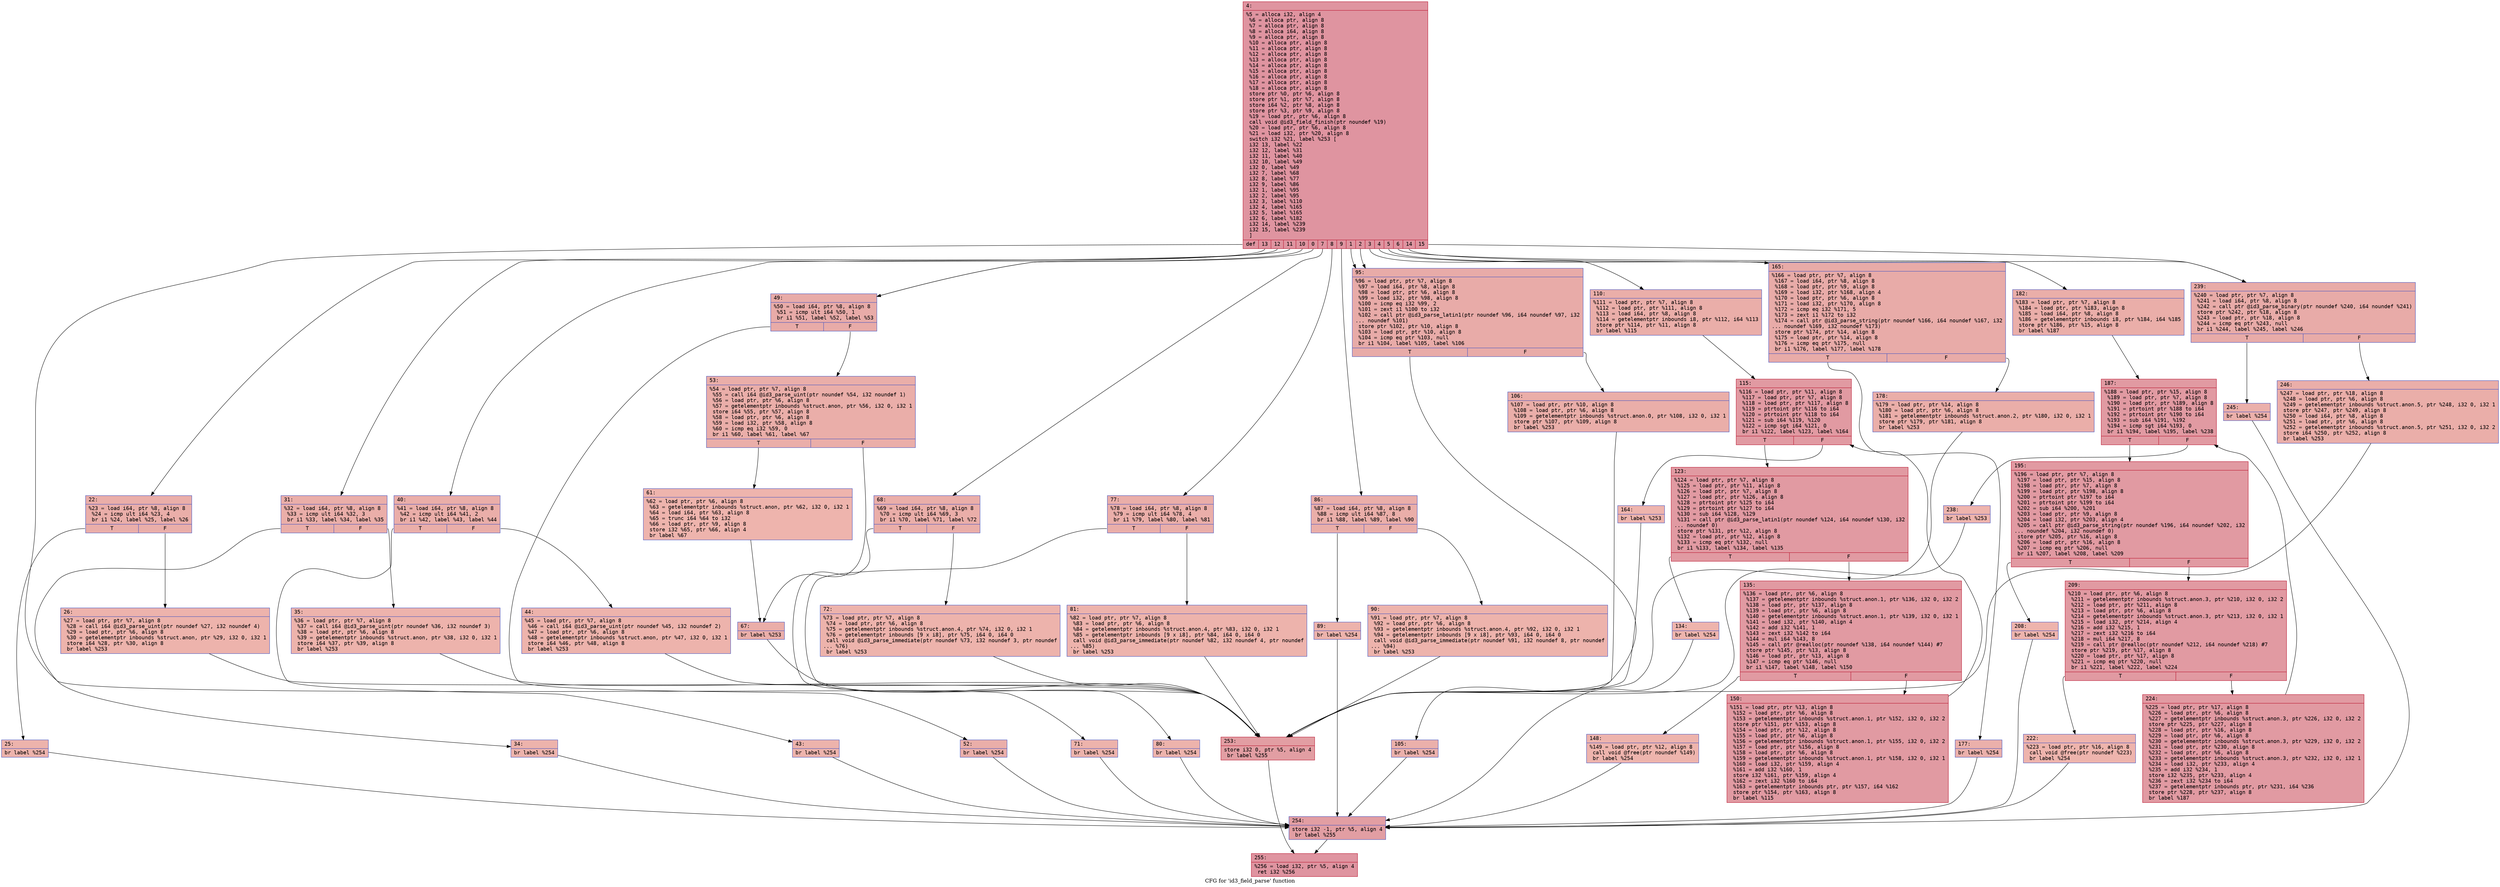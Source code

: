 digraph "CFG for 'id3_field_parse' function" {
	label="CFG for 'id3_field_parse' function";

	Node0x600001e570c0 [shape=record,color="#b70d28ff", style=filled, fillcolor="#b70d2870" fontname="Courier",label="{4:\l|  %5 = alloca i32, align 4\l  %6 = alloca ptr, align 8\l  %7 = alloca ptr, align 8\l  %8 = alloca i64, align 8\l  %9 = alloca ptr, align 8\l  %10 = alloca ptr, align 8\l  %11 = alloca ptr, align 8\l  %12 = alloca ptr, align 8\l  %13 = alloca ptr, align 8\l  %14 = alloca ptr, align 8\l  %15 = alloca ptr, align 8\l  %16 = alloca ptr, align 8\l  %17 = alloca ptr, align 8\l  %18 = alloca ptr, align 8\l  store ptr %0, ptr %6, align 8\l  store ptr %1, ptr %7, align 8\l  store i64 %2, ptr %8, align 8\l  store ptr %3, ptr %9, align 8\l  %19 = load ptr, ptr %6, align 8\l  call void @id3_field_finish(ptr noundef %19)\l  %20 = load ptr, ptr %6, align 8\l  %21 = load i32, ptr %20, align 8\l  switch i32 %21, label %253 [\l    i32 13, label %22\l    i32 12, label %31\l    i32 11, label %40\l    i32 10, label %49\l    i32 0, label %49\l    i32 7, label %68\l    i32 8, label %77\l    i32 9, label %86\l    i32 1, label %95\l    i32 2, label %95\l    i32 3, label %110\l    i32 4, label %165\l    i32 5, label %165\l    i32 6, label %182\l    i32 14, label %239\l    i32 15, label %239\l  ]\l|{<s0>def|<s1>13|<s2>12|<s3>11|<s4>10|<s5>0|<s6>7|<s7>8|<s8>9|<s9>1|<s10>2|<s11>3|<s12>4|<s13>5|<s14>6|<s15>14|<s16>15}}"];
	Node0x600001e570c0:s0 -> Node0x600001e50050[tooltip="4 -> 253\nProbability 5.88%" ];
	Node0x600001e570c0:s1 -> Node0x600001e57110[tooltip="4 -> 22\nProbability 5.88%" ];
	Node0x600001e570c0:s2 -> Node0x600001e57200[tooltip="4 -> 31\nProbability 5.88%" ];
	Node0x600001e570c0:s3 -> Node0x600001e572f0[tooltip="4 -> 40\nProbability 5.88%" ];
	Node0x600001e570c0:s4 -> Node0x600001e573e0[tooltip="4 -> 49\nProbability 11.76%" ];
	Node0x600001e570c0:s5 -> Node0x600001e573e0[tooltip="4 -> 49\nProbability 11.76%" ];
	Node0x600001e570c0:s6 -> Node0x600001e57570[tooltip="4 -> 68\nProbability 5.88%" ];
	Node0x600001e570c0:s7 -> Node0x600001e57660[tooltip="4 -> 77\nProbability 5.88%" ];
	Node0x600001e570c0:s8 -> Node0x600001e57750[tooltip="4 -> 86\nProbability 5.88%" ];
	Node0x600001e570c0:s9 -> Node0x600001e57840[tooltip="4 -> 95\nProbability 11.76%" ];
	Node0x600001e570c0:s10 -> Node0x600001e57840[tooltip="4 -> 95\nProbability 11.76%" ];
	Node0x600001e570c0:s11 -> Node0x600001e57930[tooltip="4 -> 110\nProbability 5.88%" ];
	Node0x600001e570c0:s12 -> Node0x600001e57bb0[tooltip="4 -> 165\nProbability 11.76%" ];
	Node0x600001e570c0:s13 -> Node0x600001e57bb0[tooltip="4 -> 165\nProbability 11.76%" ];
	Node0x600001e570c0:s14 -> Node0x600001e57ca0[tooltip="4 -> 182\nProbability 5.88%" ];
	Node0x600001e570c0:s15 -> Node0x600001e57f20[tooltip="4 -> 239\nProbability 11.76%" ];
	Node0x600001e570c0:s16 -> Node0x600001e57f20[tooltip="4 -> 239\nProbability 11.76%" ];
	Node0x600001e57110 [shape=record,color="#3d50c3ff", style=filled, fillcolor="#d0473d70" fontname="Courier",label="{22:\l|  %23 = load i64, ptr %8, align 8\l  %24 = icmp ult i64 %23, 4\l  br i1 %24, label %25, label %26\l|{<s0>T|<s1>F}}"];
	Node0x600001e57110:s0 -> Node0x600001e57160[tooltip="22 -> 25\nProbability 50.00%" ];
	Node0x600001e57110:s1 -> Node0x600001e571b0[tooltip="22 -> 26\nProbability 50.00%" ];
	Node0x600001e57160 [shape=record,color="#3d50c3ff", style=filled, fillcolor="#d6524470" fontname="Courier",label="{25:\l|  br label %254\l}"];
	Node0x600001e57160 -> Node0x600001e500a0[tooltip="25 -> 254\nProbability 100.00%" ];
	Node0x600001e571b0 [shape=record,color="#3d50c3ff", style=filled, fillcolor="#d6524470" fontname="Courier",label="{26:\l|  %27 = load ptr, ptr %7, align 8\l  %28 = call i64 @id3_parse_uint(ptr noundef %27, i32 noundef 4)\l  %29 = load ptr, ptr %6, align 8\l  %30 = getelementptr inbounds %struct.anon, ptr %29, i32 0, i32 1\l  store i64 %28, ptr %30, align 8\l  br label %253\l}"];
	Node0x600001e571b0 -> Node0x600001e50050[tooltip="26 -> 253\nProbability 100.00%" ];
	Node0x600001e57200 [shape=record,color="#3d50c3ff", style=filled, fillcolor="#d0473d70" fontname="Courier",label="{31:\l|  %32 = load i64, ptr %8, align 8\l  %33 = icmp ult i64 %32, 3\l  br i1 %33, label %34, label %35\l|{<s0>T|<s1>F}}"];
	Node0x600001e57200:s0 -> Node0x600001e57250[tooltip="31 -> 34\nProbability 50.00%" ];
	Node0x600001e57200:s1 -> Node0x600001e572a0[tooltip="31 -> 35\nProbability 50.00%" ];
	Node0x600001e57250 [shape=record,color="#3d50c3ff", style=filled, fillcolor="#d6524470" fontname="Courier",label="{34:\l|  br label %254\l}"];
	Node0x600001e57250 -> Node0x600001e500a0[tooltip="34 -> 254\nProbability 100.00%" ];
	Node0x600001e572a0 [shape=record,color="#3d50c3ff", style=filled, fillcolor="#d6524470" fontname="Courier",label="{35:\l|  %36 = load ptr, ptr %7, align 8\l  %37 = call i64 @id3_parse_uint(ptr noundef %36, i32 noundef 3)\l  %38 = load ptr, ptr %6, align 8\l  %39 = getelementptr inbounds %struct.anon, ptr %38, i32 0, i32 1\l  store i64 %37, ptr %39, align 8\l  br label %253\l}"];
	Node0x600001e572a0 -> Node0x600001e50050[tooltip="35 -> 253\nProbability 100.00%" ];
	Node0x600001e572f0 [shape=record,color="#3d50c3ff", style=filled, fillcolor="#d0473d70" fontname="Courier",label="{40:\l|  %41 = load i64, ptr %8, align 8\l  %42 = icmp ult i64 %41, 2\l  br i1 %42, label %43, label %44\l|{<s0>T|<s1>F}}"];
	Node0x600001e572f0:s0 -> Node0x600001e57340[tooltip="40 -> 43\nProbability 50.00%" ];
	Node0x600001e572f0:s1 -> Node0x600001e57390[tooltip="40 -> 44\nProbability 50.00%" ];
	Node0x600001e57340 [shape=record,color="#3d50c3ff", style=filled, fillcolor="#d6524470" fontname="Courier",label="{43:\l|  br label %254\l}"];
	Node0x600001e57340 -> Node0x600001e500a0[tooltip="43 -> 254\nProbability 100.00%" ];
	Node0x600001e57390 [shape=record,color="#3d50c3ff", style=filled, fillcolor="#d6524470" fontname="Courier",label="{44:\l|  %45 = load ptr, ptr %7, align 8\l  %46 = call i64 @id3_parse_uint(ptr noundef %45, i32 noundef 2)\l  %47 = load ptr, ptr %6, align 8\l  %48 = getelementptr inbounds %struct.anon, ptr %47, i32 0, i32 1\l  store i64 %46, ptr %48, align 8\l  br label %253\l}"];
	Node0x600001e57390 -> Node0x600001e50050[tooltip="44 -> 253\nProbability 100.00%" ];
	Node0x600001e573e0 [shape=record,color="#3d50c3ff", style=filled, fillcolor="#cc403a70" fontname="Courier",label="{49:\l|  %50 = load i64, ptr %8, align 8\l  %51 = icmp ult i64 %50, 1\l  br i1 %51, label %52, label %53\l|{<s0>T|<s1>F}}"];
	Node0x600001e573e0:s0 -> Node0x600001e57430[tooltip="49 -> 52\nProbability 50.00%" ];
	Node0x600001e573e0:s1 -> Node0x600001e57480[tooltip="49 -> 53\nProbability 50.00%" ];
	Node0x600001e57430 [shape=record,color="#3d50c3ff", style=filled, fillcolor="#d0473d70" fontname="Courier",label="{52:\l|  br label %254\l}"];
	Node0x600001e57430 -> Node0x600001e500a0[tooltip="52 -> 254\nProbability 100.00%" ];
	Node0x600001e57480 [shape=record,color="#3d50c3ff", style=filled, fillcolor="#d0473d70" fontname="Courier",label="{53:\l|  %54 = load ptr, ptr %7, align 8\l  %55 = call i64 @id3_parse_uint(ptr noundef %54, i32 noundef 1)\l  %56 = load ptr, ptr %6, align 8\l  %57 = getelementptr inbounds %struct.anon, ptr %56, i32 0, i32 1\l  store i64 %55, ptr %57, align 8\l  %58 = load ptr, ptr %6, align 8\l  %59 = load i32, ptr %58, align 8\l  %60 = icmp eq i32 %59, 0\l  br i1 %60, label %61, label %67\l|{<s0>T|<s1>F}}"];
	Node0x600001e57480:s0 -> Node0x600001e574d0[tooltip="53 -> 61\nProbability 37.50%" ];
	Node0x600001e57480:s1 -> Node0x600001e57520[tooltip="53 -> 67\nProbability 62.50%" ];
	Node0x600001e574d0 [shape=record,color="#3d50c3ff", style=filled, fillcolor="#d8564670" fontname="Courier",label="{61:\l|  %62 = load ptr, ptr %6, align 8\l  %63 = getelementptr inbounds %struct.anon, ptr %62, i32 0, i32 1\l  %64 = load i64, ptr %63, align 8\l  %65 = trunc i64 %64 to i32\l  %66 = load ptr, ptr %9, align 8\l  store i32 %65, ptr %66, align 4\l  br label %67\l}"];
	Node0x600001e574d0 -> Node0x600001e57520[tooltip="61 -> 67\nProbability 100.00%" ];
	Node0x600001e57520 [shape=record,color="#3d50c3ff", style=filled, fillcolor="#d0473d70" fontname="Courier",label="{67:\l|  br label %253\l}"];
	Node0x600001e57520 -> Node0x600001e50050[tooltip="67 -> 253\nProbability 100.00%" ];
	Node0x600001e57570 [shape=record,color="#3d50c3ff", style=filled, fillcolor="#d0473d70" fontname="Courier",label="{68:\l|  %69 = load i64, ptr %8, align 8\l  %70 = icmp ult i64 %69, 3\l  br i1 %70, label %71, label %72\l|{<s0>T|<s1>F}}"];
	Node0x600001e57570:s0 -> Node0x600001e575c0[tooltip="68 -> 71\nProbability 50.00%" ];
	Node0x600001e57570:s1 -> Node0x600001e57610[tooltip="68 -> 72\nProbability 50.00%" ];
	Node0x600001e575c0 [shape=record,color="#3d50c3ff", style=filled, fillcolor="#d6524470" fontname="Courier",label="{71:\l|  br label %254\l}"];
	Node0x600001e575c0 -> Node0x600001e500a0[tooltip="71 -> 254\nProbability 100.00%" ];
	Node0x600001e57610 [shape=record,color="#3d50c3ff", style=filled, fillcolor="#d6524470" fontname="Courier",label="{72:\l|  %73 = load ptr, ptr %7, align 8\l  %74 = load ptr, ptr %6, align 8\l  %75 = getelementptr inbounds %struct.anon.4, ptr %74, i32 0, i32 1\l  %76 = getelementptr inbounds [9 x i8], ptr %75, i64 0, i64 0\l  call void @id3_parse_immediate(ptr noundef %73, i32 noundef 3, ptr noundef\l... %76)\l  br label %253\l}"];
	Node0x600001e57610 -> Node0x600001e50050[tooltip="72 -> 253\nProbability 100.00%" ];
	Node0x600001e57660 [shape=record,color="#3d50c3ff", style=filled, fillcolor="#d0473d70" fontname="Courier",label="{77:\l|  %78 = load i64, ptr %8, align 8\l  %79 = icmp ult i64 %78, 4\l  br i1 %79, label %80, label %81\l|{<s0>T|<s1>F}}"];
	Node0x600001e57660:s0 -> Node0x600001e576b0[tooltip="77 -> 80\nProbability 50.00%" ];
	Node0x600001e57660:s1 -> Node0x600001e57700[tooltip="77 -> 81\nProbability 50.00%" ];
	Node0x600001e576b0 [shape=record,color="#3d50c3ff", style=filled, fillcolor="#d6524470" fontname="Courier",label="{80:\l|  br label %254\l}"];
	Node0x600001e576b0 -> Node0x600001e500a0[tooltip="80 -> 254\nProbability 100.00%" ];
	Node0x600001e57700 [shape=record,color="#3d50c3ff", style=filled, fillcolor="#d6524470" fontname="Courier",label="{81:\l|  %82 = load ptr, ptr %7, align 8\l  %83 = load ptr, ptr %6, align 8\l  %84 = getelementptr inbounds %struct.anon.4, ptr %83, i32 0, i32 1\l  %85 = getelementptr inbounds [9 x i8], ptr %84, i64 0, i64 0\l  call void @id3_parse_immediate(ptr noundef %82, i32 noundef 4, ptr noundef\l... %85)\l  br label %253\l}"];
	Node0x600001e57700 -> Node0x600001e50050[tooltip="81 -> 253\nProbability 100.00%" ];
	Node0x600001e57750 [shape=record,color="#3d50c3ff", style=filled, fillcolor="#d0473d70" fontname="Courier",label="{86:\l|  %87 = load i64, ptr %8, align 8\l  %88 = icmp ult i64 %87, 8\l  br i1 %88, label %89, label %90\l|{<s0>T|<s1>F}}"];
	Node0x600001e57750:s0 -> Node0x600001e577a0[tooltip="86 -> 89\nProbability 50.00%" ];
	Node0x600001e57750:s1 -> Node0x600001e577f0[tooltip="86 -> 90\nProbability 50.00%" ];
	Node0x600001e577a0 [shape=record,color="#3d50c3ff", style=filled, fillcolor="#d6524470" fontname="Courier",label="{89:\l|  br label %254\l}"];
	Node0x600001e577a0 -> Node0x600001e500a0[tooltip="89 -> 254\nProbability 100.00%" ];
	Node0x600001e577f0 [shape=record,color="#3d50c3ff", style=filled, fillcolor="#d6524470" fontname="Courier",label="{90:\l|  %91 = load ptr, ptr %7, align 8\l  %92 = load ptr, ptr %6, align 8\l  %93 = getelementptr inbounds %struct.anon.4, ptr %92, i32 0, i32 1\l  %94 = getelementptr inbounds [9 x i8], ptr %93, i64 0, i64 0\l  call void @id3_parse_immediate(ptr noundef %91, i32 noundef 8, ptr noundef\l... %94)\l  br label %253\l}"];
	Node0x600001e577f0 -> Node0x600001e50050[tooltip="90 -> 253\nProbability 100.00%" ];
	Node0x600001e57840 [shape=record,color="#3d50c3ff", style=filled, fillcolor="#cc403a70" fontname="Courier",label="{95:\l|  %96 = load ptr, ptr %7, align 8\l  %97 = load i64, ptr %8, align 8\l  %98 = load ptr, ptr %6, align 8\l  %99 = load i32, ptr %98, align 8\l  %100 = icmp eq i32 %99, 2\l  %101 = zext i1 %100 to i32\l  %102 = call ptr @id3_parse_latin1(ptr noundef %96, i64 noundef %97, i32\l... noundef %101)\l  store ptr %102, ptr %10, align 8\l  %103 = load ptr, ptr %10, align 8\l  %104 = icmp eq ptr %103, null\l  br i1 %104, label %105, label %106\l|{<s0>T|<s1>F}}"];
	Node0x600001e57840:s0 -> Node0x600001e57890[tooltip="95 -> 105\nProbability 37.50%" ];
	Node0x600001e57840:s1 -> Node0x600001e578e0[tooltip="95 -> 106\nProbability 62.50%" ];
	Node0x600001e57890 [shape=record,color="#3d50c3ff", style=filled, fillcolor="#d24b4070" fontname="Courier",label="{105:\l|  br label %254\l}"];
	Node0x600001e57890 -> Node0x600001e500a0[tooltip="105 -> 254\nProbability 100.00%" ];
	Node0x600001e578e0 [shape=record,color="#3d50c3ff", style=filled, fillcolor="#d0473d70" fontname="Courier",label="{106:\l|  %107 = load ptr, ptr %10, align 8\l  %108 = load ptr, ptr %6, align 8\l  %109 = getelementptr inbounds %struct.anon.0, ptr %108, i32 0, i32 1\l  store ptr %107, ptr %109, align 8\l  br label %253\l}"];
	Node0x600001e578e0 -> Node0x600001e50050[tooltip="106 -> 253\nProbability 100.00%" ];
	Node0x600001e57930 [shape=record,color="#3d50c3ff", style=filled, fillcolor="#d0473d70" fontname="Courier",label="{110:\l|  %111 = load ptr, ptr %7, align 8\l  %112 = load ptr, ptr %111, align 8\l  %113 = load i64, ptr %8, align 8\l  %114 = getelementptr inbounds i8, ptr %112, i64 %113\l  store ptr %114, ptr %11, align 8\l  br label %115\l}"];
	Node0x600001e57930 -> Node0x600001e57980[tooltip="110 -> 115\nProbability 100.00%" ];
	Node0x600001e57980 [shape=record,color="#b70d28ff", style=filled, fillcolor="#bb1b2c70" fontname="Courier",label="{115:\l|  %116 = load ptr, ptr %11, align 8\l  %117 = load ptr, ptr %7, align 8\l  %118 = load ptr, ptr %117, align 8\l  %119 = ptrtoint ptr %116 to i64\l  %120 = ptrtoint ptr %118 to i64\l  %121 = sub i64 %119, %120\l  %122 = icmp sgt i64 %121, 0\l  br i1 %122, label %123, label %164\l|{<s0>T|<s1>F}}"];
	Node0x600001e57980:s0 -> Node0x600001e579d0[tooltip="115 -> 123\nProbability 96.88%" ];
	Node0x600001e57980:s1 -> Node0x600001e57b60[tooltip="115 -> 164\nProbability 3.12%" ];
	Node0x600001e579d0 [shape=record,color="#b70d28ff", style=filled, fillcolor="#bb1b2c70" fontname="Courier",label="{123:\l|  %124 = load ptr, ptr %7, align 8\l  %125 = load ptr, ptr %11, align 8\l  %126 = load ptr, ptr %7, align 8\l  %127 = load ptr, ptr %126, align 8\l  %128 = ptrtoint ptr %125 to i64\l  %129 = ptrtoint ptr %127 to i64\l  %130 = sub i64 %128, %129\l  %131 = call ptr @id3_parse_latin1(ptr noundef %124, i64 noundef %130, i32\l... noundef 0)\l  store ptr %131, ptr %12, align 8\l  %132 = load ptr, ptr %12, align 8\l  %133 = icmp eq ptr %132, null\l  br i1 %133, label %134, label %135\l|{<s0>T|<s1>F}}"];
	Node0x600001e579d0:s0 -> Node0x600001e57a20[tooltip="123 -> 134\nProbability 3.12%" ];
	Node0x600001e579d0:s1 -> Node0x600001e57a70[tooltip="123 -> 135\nProbability 96.88%" ];
	Node0x600001e57a20 [shape=record,color="#3d50c3ff", style=filled, fillcolor="#d8564670" fontname="Courier",label="{134:\l|  br label %254\l}"];
	Node0x600001e57a20 -> Node0x600001e500a0[tooltip="134 -> 254\nProbability 100.00%" ];
	Node0x600001e57a70 [shape=record,color="#b70d28ff", style=filled, fillcolor="#bb1b2c70" fontname="Courier",label="{135:\l|  %136 = load ptr, ptr %6, align 8\l  %137 = getelementptr inbounds %struct.anon.1, ptr %136, i32 0, i32 2\l  %138 = load ptr, ptr %137, align 8\l  %139 = load ptr, ptr %6, align 8\l  %140 = getelementptr inbounds %struct.anon.1, ptr %139, i32 0, i32 1\l  %141 = load i32, ptr %140, align 4\l  %142 = add i32 %141, 1\l  %143 = zext i32 %142 to i64\l  %144 = mul i64 %143, 8\l  %145 = call ptr @realloc(ptr noundef %138, i64 noundef %144) #7\l  store ptr %145, ptr %13, align 8\l  %146 = load ptr, ptr %13, align 8\l  %147 = icmp eq ptr %146, null\l  br i1 %147, label %148, label %150\l|{<s0>T|<s1>F}}"];
	Node0x600001e57a70:s0 -> Node0x600001e57ac0[tooltip="135 -> 148\nProbability 3.12%" ];
	Node0x600001e57a70:s1 -> Node0x600001e57b10[tooltip="135 -> 150\nProbability 96.88%" ];
	Node0x600001e57ac0 [shape=record,color="#3d50c3ff", style=filled, fillcolor="#d8564670" fontname="Courier",label="{148:\l|  %149 = load ptr, ptr %12, align 8\l  call void @free(ptr noundef %149)\l  br label %254\l}"];
	Node0x600001e57ac0 -> Node0x600001e500a0[tooltip="148 -> 254\nProbability 100.00%" ];
	Node0x600001e57b10 [shape=record,color="#b70d28ff", style=filled, fillcolor="#bb1b2c70" fontname="Courier",label="{150:\l|  %151 = load ptr, ptr %13, align 8\l  %152 = load ptr, ptr %6, align 8\l  %153 = getelementptr inbounds %struct.anon.1, ptr %152, i32 0, i32 2\l  store ptr %151, ptr %153, align 8\l  %154 = load ptr, ptr %12, align 8\l  %155 = load ptr, ptr %6, align 8\l  %156 = getelementptr inbounds %struct.anon.1, ptr %155, i32 0, i32 2\l  %157 = load ptr, ptr %156, align 8\l  %158 = load ptr, ptr %6, align 8\l  %159 = getelementptr inbounds %struct.anon.1, ptr %158, i32 0, i32 1\l  %160 = load i32, ptr %159, align 4\l  %161 = add i32 %160, 1\l  store i32 %161, ptr %159, align 4\l  %162 = zext i32 %160 to i64\l  %163 = getelementptr inbounds ptr, ptr %157, i64 %162\l  store ptr %154, ptr %163, align 8\l  br label %115\l}"];
	Node0x600001e57b10 -> Node0x600001e57980[tooltip="150 -> 115\nProbability 100.00%" ];
	Node0x600001e57b60 [shape=record,color="#3d50c3ff", style=filled, fillcolor="#d8564670" fontname="Courier",label="{164:\l|  br label %253\l}"];
	Node0x600001e57b60 -> Node0x600001e50050[tooltip="164 -> 253\nProbability 100.00%" ];
	Node0x600001e57bb0 [shape=record,color="#3d50c3ff", style=filled, fillcolor="#cc403a70" fontname="Courier",label="{165:\l|  %166 = load ptr, ptr %7, align 8\l  %167 = load i64, ptr %8, align 8\l  %168 = load ptr, ptr %9, align 8\l  %169 = load i32, ptr %168, align 4\l  %170 = load ptr, ptr %6, align 8\l  %171 = load i32, ptr %170, align 8\l  %172 = icmp eq i32 %171, 5\l  %173 = zext i1 %172 to i32\l  %174 = call ptr @id3_parse_string(ptr noundef %166, i64 noundef %167, i32\l... noundef %169, i32 noundef %173)\l  store ptr %174, ptr %14, align 8\l  %175 = load ptr, ptr %14, align 8\l  %176 = icmp eq ptr %175, null\l  br i1 %176, label %177, label %178\l|{<s0>T|<s1>F}}"];
	Node0x600001e57bb0:s0 -> Node0x600001e57c00[tooltip="165 -> 177\nProbability 37.50%" ];
	Node0x600001e57bb0:s1 -> Node0x600001e57c50[tooltip="165 -> 178\nProbability 62.50%" ];
	Node0x600001e57c00 [shape=record,color="#3d50c3ff", style=filled, fillcolor="#d24b4070" fontname="Courier",label="{177:\l|  br label %254\l}"];
	Node0x600001e57c00 -> Node0x600001e500a0[tooltip="177 -> 254\nProbability 100.00%" ];
	Node0x600001e57c50 [shape=record,color="#3d50c3ff", style=filled, fillcolor="#d0473d70" fontname="Courier",label="{178:\l|  %179 = load ptr, ptr %14, align 8\l  %180 = load ptr, ptr %6, align 8\l  %181 = getelementptr inbounds %struct.anon.2, ptr %180, i32 0, i32 1\l  store ptr %179, ptr %181, align 8\l  br label %253\l}"];
	Node0x600001e57c50 -> Node0x600001e50050[tooltip="178 -> 253\nProbability 100.00%" ];
	Node0x600001e57ca0 [shape=record,color="#3d50c3ff", style=filled, fillcolor="#d0473d70" fontname="Courier",label="{182:\l|  %183 = load ptr, ptr %7, align 8\l  %184 = load ptr, ptr %183, align 8\l  %185 = load i64, ptr %8, align 8\l  %186 = getelementptr inbounds i8, ptr %184, i64 %185\l  store ptr %186, ptr %15, align 8\l  br label %187\l}"];
	Node0x600001e57ca0 -> Node0x600001e57cf0[tooltip="182 -> 187\nProbability 100.00%" ];
	Node0x600001e57cf0 [shape=record,color="#b70d28ff", style=filled, fillcolor="#bb1b2c70" fontname="Courier",label="{187:\l|  %188 = load ptr, ptr %15, align 8\l  %189 = load ptr, ptr %7, align 8\l  %190 = load ptr, ptr %189, align 8\l  %191 = ptrtoint ptr %188 to i64\l  %192 = ptrtoint ptr %190 to i64\l  %193 = sub i64 %191, %192\l  %194 = icmp sgt i64 %193, 0\l  br i1 %194, label %195, label %238\l|{<s0>T|<s1>F}}"];
	Node0x600001e57cf0:s0 -> Node0x600001e57d40[tooltip="187 -> 195\nProbability 96.88%" ];
	Node0x600001e57cf0:s1 -> Node0x600001e57ed0[tooltip="187 -> 238\nProbability 3.12%" ];
	Node0x600001e57d40 [shape=record,color="#b70d28ff", style=filled, fillcolor="#bb1b2c70" fontname="Courier",label="{195:\l|  %196 = load ptr, ptr %7, align 8\l  %197 = load ptr, ptr %15, align 8\l  %198 = load ptr, ptr %7, align 8\l  %199 = load ptr, ptr %198, align 8\l  %200 = ptrtoint ptr %197 to i64\l  %201 = ptrtoint ptr %199 to i64\l  %202 = sub i64 %200, %201\l  %203 = load ptr, ptr %9, align 8\l  %204 = load i32, ptr %203, align 4\l  %205 = call ptr @id3_parse_string(ptr noundef %196, i64 noundef %202, i32\l... noundef %204, i32 noundef 0)\l  store ptr %205, ptr %16, align 8\l  %206 = load ptr, ptr %16, align 8\l  %207 = icmp eq ptr %206, null\l  br i1 %207, label %208, label %209\l|{<s0>T|<s1>F}}"];
	Node0x600001e57d40:s0 -> Node0x600001e57d90[tooltip="195 -> 208\nProbability 3.12%" ];
	Node0x600001e57d40:s1 -> Node0x600001e57de0[tooltip="195 -> 209\nProbability 96.88%" ];
	Node0x600001e57d90 [shape=record,color="#3d50c3ff", style=filled, fillcolor="#d8564670" fontname="Courier",label="{208:\l|  br label %254\l}"];
	Node0x600001e57d90 -> Node0x600001e500a0[tooltip="208 -> 254\nProbability 100.00%" ];
	Node0x600001e57de0 [shape=record,color="#b70d28ff", style=filled, fillcolor="#bb1b2c70" fontname="Courier",label="{209:\l|  %210 = load ptr, ptr %6, align 8\l  %211 = getelementptr inbounds %struct.anon.3, ptr %210, i32 0, i32 2\l  %212 = load ptr, ptr %211, align 8\l  %213 = load ptr, ptr %6, align 8\l  %214 = getelementptr inbounds %struct.anon.3, ptr %213, i32 0, i32 1\l  %215 = load i32, ptr %214, align 4\l  %216 = add i32 %215, 1\l  %217 = zext i32 %216 to i64\l  %218 = mul i64 %217, 8\l  %219 = call ptr @realloc(ptr noundef %212, i64 noundef %218) #7\l  store ptr %219, ptr %17, align 8\l  %220 = load ptr, ptr %17, align 8\l  %221 = icmp eq ptr %220, null\l  br i1 %221, label %222, label %224\l|{<s0>T|<s1>F}}"];
	Node0x600001e57de0:s0 -> Node0x600001e57e30[tooltip="209 -> 222\nProbability 3.12%" ];
	Node0x600001e57de0:s1 -> Node0x600001e57e80[tooltip="209 -> 224\nProbability 96.88%" ];
	Node0x600001e57e30 [shape=record,color="#3d50c3ff", style=filled, fillcolor="#d8564670" fontname="Courier",label="{222:\l|  %223 = load ptr, ptr %16, align 8\l  call void @free(ptr noundef %223)\l  br label %254\l}"];
	Node0x600001e57e30 -> Node0x600001e500a0[tooltip="222 -> 254\nProbability 100.00%" ];
	Node0x600001e57e80 [shape=record,color="#b70d28ff", style=filled, fillcolor="#bb1b2c70" fontname="Courier",label="{224:\l|  %225 = load ptr, ptr %17, align 8\l  %226 = load ptr, ptr %6, align 8\l  %227 = getelementptr inbounds %struct.anon.3, ptr %226, i32 0, i32 2\l  store ptr %225, ptr %227, align 8\l  %228 = load ptr, ptr %16, align 8\l  %229 = load ptr, ptr %6, align 8\l  %230 = getelementptr inbounds %struct.anon.3, ptr %229, i32 0, i32 2\l  %231 = load ptr, ptr %230, align 8\l  %232 = load ptr, ptr %6, align 8\l  %233 = getelementptr inbounds %struct.anon.3, ptr %232, i32 0, i32 1\l  %234 = load i32, ptr %233, align 4\l  %235 = add i32 %234, 1\l  store i32 %235, ptr %233, align 4\l  %236 = zext i32 %234 to i64\l  %237 = getelementptr inbounds ptr, ptr %231, i64 %236\l  store ptr %228, ptr %237, align 8\l  br label %187\l}"];
	Node0x600001e57e80 -> Node0x600001e57cf0[tooltip="224 -> 187\nProbability 100.00%" ];
	Node0x600001e57ed0 [shape=record,color="#3d50c3ff", style=filled, fillcolor="#d8564670" fontname="Courier",label="{238:\l|  br label %253\l}"];
	Node0x600001e57ed0 -> Node0x600001e50050[tooltip="238 -> 253\nProbability 100.00%" ];
	Node0x600001e57f20 [shape=record,color="#3d50c3ff", style=filled, fillcolor="#cc403a70" fontname="Courier",label="{239:\l|  %240 = load ptr, ptr %7, align 8\l  %241 = load i64, ptr %8, align 8\l  %242 = call ptr @id3_parse_binary(ptr noundef %240, i64 noundef %241)\l  store ptr %242, ptr %18, align 8\l  %243 = load ptr, ptr %18, align 8\l  %244 = icmp eq ptr %243, null\l  br i1 %244, label %245, label %246\l|{<s0>T|<s1>F}}"];
	Node0x600001e57f20:s0 -> Node0x600001e57f70[tooltip="239 -> 245\nProbability 37.50%" ];
	Node0x600001e57f20:s1 -> Node0x600001e50000[tooltip="239 -> 246\nProbability 62.50%" ];
	Node0x600001e57f70 [shape=record,color="#3d50c3ff", style=filled, fillcolor="#d24b4070" fontname="Courier",label="{245:\l|  br label %254\l}"];
	Node0x600001e57f70 -> Node0x600001e500a0[tooltip="245 -> 254\nProbability 100.00%" ];
	Node0x600001e50000 [shape=record,color="#3d50c3ff", style=filled, fillcolor="#d0473d70" fontname="Courier",label="{246:\l|  %247 = load ptr, ptr %18, align 8\l  %248 = load ptr, ptr %6, align 8\l  %249 = getelementptr inbounds %struct.anon.5, ptr %248, i32 0, i32 1\l  store ptr %247, ptr %249, align 8\l  %250 = load i64, ptr %8, align 8\l  %251 = load ptr, ptr %6, align 8\l  %252 = getelementptr inbounds %struct.anon.5, ptr %251, i32 0, i32 2\l  store i64 %250, ptr %252, align 8\l  br label %253\l}"];
	Node0x600001e50000 -> Node0x600001e50050[tooltip="246 -> 253\nProbability 100.00%" ];
	Node0x600001e50050 [shape=record,color="#b70d28ff", style=filled, fillcolor="#be242e70" fontname="Courier",label="{253:\l|  store i32 0, ptr %5, align 4\l  br label %255\l}"];
	Node0x600001e50050 -> Node0x600001e500f0[tooltip="253 -> 255\nProbability 100.00%" ];
	Node0x600001e500a0 [shape=record,color="#3d50c3ff", style=filled, fillcolor="#be242e70" fontname="Courier",label="{254:\l|  store i32 -1, ptr %5, align 4\l  br label %255\l}"];
	Node0x600001e500a0 -> Node0x600001e500f0[tooltip="254 -> 255\nProbability 100.00%" ];
	Node0x600001e500f0 [shape=record,color="#b70d28ff", style=filled, fillcolor="#b70d2870" fontname="Courier",label="{255:\l|  %256 = load i32, ptr %5, align 4\l  ret i32 %256\l}"];
}
